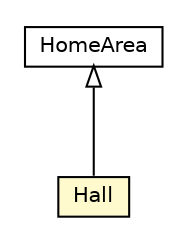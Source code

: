 #!/usr/local/bin/dot
#
# Class diagram 
# Generated by UMLGraph version R5_6-24-gf6e263 (http://www.umlgraph.org/)
#

digraph G {
	edge [fontname="Helvetica",fontsize=10,labelfontname="Helvetica",labelfontsize=10];
	node [fontname="Helvetica",fontsize=10,shape=plaintext];
	nodesep=0.25;
	ranksep=0.5;
	// org.universAAL.ontology.location.indoor.Hall
	c182594 [label=<<table title="org.universAAL.ontology.location.indoor.Hall" border="0" cellborder="1" cellspacing="0" cellpadding="2" port="p" bgcolor="lemonChiffon" href="./Hall.html">
		<tr><td><table border="0" cellspacing="0" cellpadding="1">
<tr><td align="center" balign="center"> Hall </td></tr>
		</table></td></tr>
		</table>>, URL="./Hall.html", fontname="Helvetica", fontcolor="black", fontsize=10.0];
	// org.universAAL.ontology.location.indoor.HomeArea
	c182600 [label=<<table title="org.universAAL.ontology.location.indoor.HomeArea" border="0" cellborder="1" cellspacing="0" cellpadding="2" port="p" href="./HomeArea.html">
		<tr><td><table border="0" cellspacing="0" cellpadding="1">
<tr><td align="center" balign="center"> HomeArea </td></tr>
		</table></td></tr>
		</table>>, URL="./HomeArea.html", fontname="Helvetica", fontcolor="black", fontsize=10.0];
	//org.universAAL.ontology.location.indoor.Hall extends org.universAAL.ontology.location.indoor.HomeArea
	c182600:p -> c182594:p [dir=back,arrowtail=empty];
}

